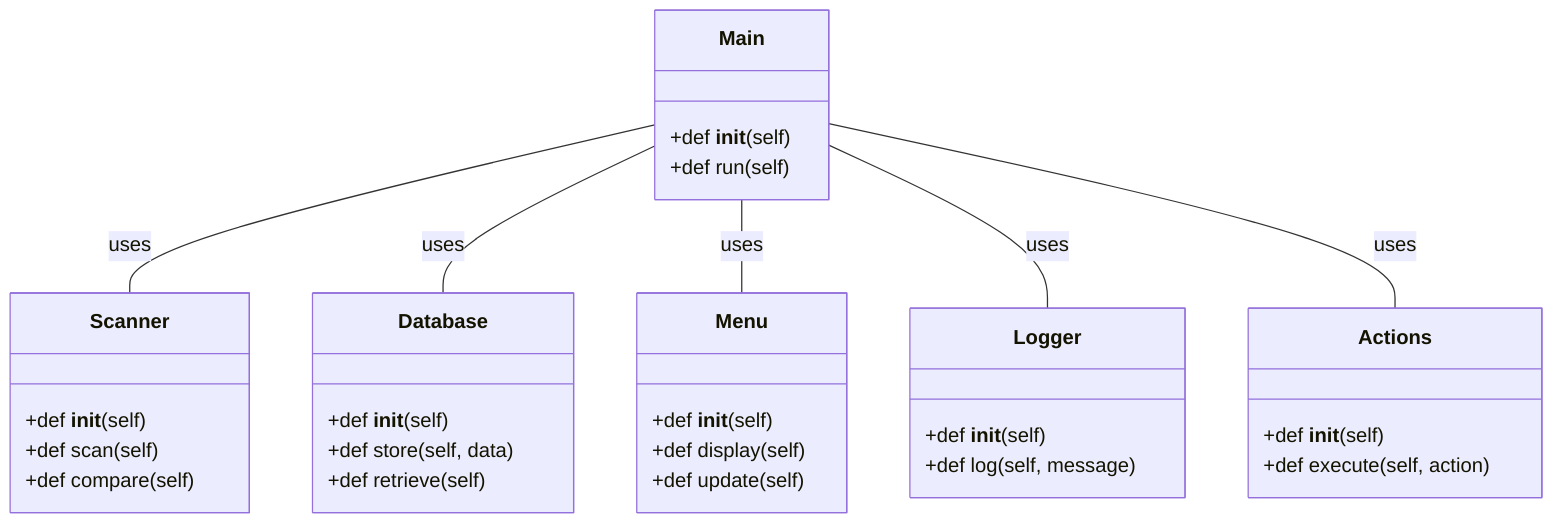 classDiagram
        class Main{
            +def __init__(self)
            +def run(self)
        }
        class Scanner{
            +def __init__(self)
            +def scan(self)
            +def compare(self)
        }
        class Database{
            +def __init__(self)
            +def store(self, data)
            +def retrieve(self)
        }
        class Menu{
            +def __init__(self)
            +def display(self)
            +def update(self)
        }
        class Logger{
            +def __init__(self)
            +def log(self, message)
        }
        class Actions{
            +def __init__(self)
            +def execute(self, action)
        }
        Main -- Scanner : uses
        Main -- Database : uses
        Main -- Menu : uses
        Main -- Logger : uses
        Main -- Actions : uses